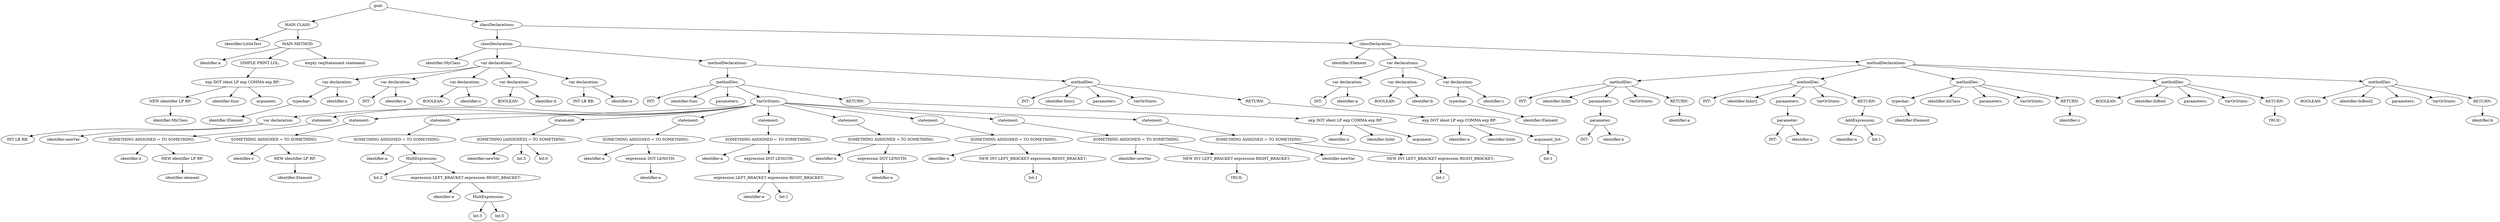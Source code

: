 digraph {
n0 [label="goal:"];
n1 [label="MAIN CLASS:"];
n2 [label="identifier:LittleTest"];
n1 -> n2
n3 [label="MAIN METHOD:"];
n4 [label="identifier:a"];
n3 -> n4
n5 [label="SIMPLE PRINT LOL:"];
n6 [label="exp DOT ident LP exp COMMA exp RP:"];
n7 [label="NEW identifier LP RP:"];
n8 [label="identifier:MyClass"];
n7 -> n8
n6 -> n7
n9 [label="identifier:func"];
n6 -> n9
n10 [label="argument:"];
n6 -> n10
n5 -> n6
n3 -> n5
n11 [label="empty reqStatement statement:"];
n3 -> n11
n1 -> n3
n0 -> n1
n12 [label="classDeclarations:"];
n13 [label="classDeclaration:"];
n14 [label="identifier:MyClass"];
n13 -> n14
n15 [label="var declarations:"];
n16 [label="var declaration:"];
n17 [label="typechar:"];
n18 [label="identifier:Element"];
n17 -> n18
n16 -> n17
n19 [label="identifier:x"];
n16 -> n19
n15 -> n16
n20 [label="var declaration:"];
n21 [label="INT:"];
n20 -> n21
n22 [label="identifier:a"];
n20 -> n22
n15 -> n20
n23 [label="var declaration:"];
n24 [label="BOOLEAN:"];
n23 -> n24
n25 [label="identifier:c"];
n23 -> n25
n15 -> n23
n26 [label="var declaration:"];
n27 [label="BOOLEAN:"];
n26 -> n27
n28 [label="identifier:d"];
n26 -> n28
n15 -> n26
n29 [label="var declaration:"];
n30 [label="INT LB RB:"];
n29 -> n30
n31 [label="identifier:e"];
n29 -> n31
n15 -> n29
n13 -> n15
n32 [label="methodDeclarations:"];
n33 [label="methodDec:"];
n34 [label="INT:"];
n33 -> n34
n35 [label="identifier:func"];
n33 -> n35
n36 [label="parameters:"];
n33 -> n36
n37 [label="VarOrStmts:"];
n38 [label="var declaration:"];
n39 [label="INT LB RB:"];
n38 -> n39
n40 [label="identifier:newVar"];
n38 -> n40
n37 -> n38
n41 [label="statement:"];
n42 [label="SOMETHING ASSIGNED = TO SOMETHING:"];
n43 [label="identifier:x"];
n42 -> n43
n44 [label="NEW identifier LP RP:"];
n45 [label="identifier:element"];
n44 -> n45
n42 -> n44
n41 -> n42
n37 -> n41
n46 [label="statement:"];
n47 [label="SOMETHING ASSIGNED = TO SOMETHING:"];
n48 [label="identifier:c"];
n47 -> n48
n49 [label="NEW identifier LP RP:"];
n50 [label="identifier:Element"];
n49 -> n50
n47 -> n49
n46 -> n47
n37 -> n46
n51 [label="statement:"];
n52 [label="SOMETHING ASSIGNED = TO SOMETHING:"];
n53 [label="identifier:a"];
n52 -> n53
n54 [label="MultExpression:"];
n55 [label="Int:2"];
n54 -> n55
n56 [label="expression LEFT_BRACKET expression RIGHT_BRACKET:"];
n57 [label="identifier:e"];
n56 -> n57
n58 [label="MultExpression:"];
n59 [label="Int:3"];
n58 -> n59
n60 [label="Int:5"];
n58 -> n60
n56 -> n58
n54 -> n56
n52 -> n54
n51 -> n52
n37 -> n51
n61 [label="statement:"];
n62 [label="SOMETHING [ASSIGNED] = TO SOMETHING:"];
n63 [label="identifier:newVar"];
n62 -> n63
n64 [label="Int:3"];
n62 -> n64
n65 [label="Int:0"];
n62 -> n65
n61 -> n62
n37 -> n61
n66 [label="statement:"];
n67 [label="SOMETHING ASSIGNED = TO SOMETHING:"];
n68 [label="identifier:a"];
n67 -> n68
n69 [label="expression DOT LENGTH:"];
n70 [label="identifier:e"];
n69 -> n70
n67 -> n69
n66 -> n67
n37 -> n66
n71 [label="statement:"];
n72 [label="SOMETHING ASSIGNED = TO SOMETHING:"];
n73 [label="identifier:a"];
n72 -> n73
n74 [label="expression DOT LENGTH:"];
n75 [label="expression LEFT_BRACKET expression RIGHT_BRACKET:"];
n76 [label="identifier:e"];
n75 -> n76
n77 [label="Int:1"];
n75 -> n77
n74 -> n75
n72 -> n74
n71 -> n72
n37 -> n71
n78 [label="statement:"];
n79 [label="SOMETHING ASSIGNED = TO SOMETHING:"];
n80 [label="identifier:x"];
n79 -> n80
n81 [label="expression DOT LENGTH:"];
n82 [label="identifier:e"];
n81 -> n82
n79 -> n81
n78 -> n79
n37 -> n78
n83 [label="statement:"];
n84 [label="SOMETHING ASSIGNED = TO SOMETHING:"];
n85 [label="identifier:x"];
n84 -> n85
n86 [label="NEW INT LEFT_BRACKET expression RIGHT_BRACKET:"];
n87 [label="Int:1"];
n86 -> n87
n84 -> n86
n83 -> n84
n37 -> n83
n88 [label="statement:"];
n89 [label="SOMETHING ASSIGNED = TO SOMETHING:"];
n90 [label="identifier:newVar"];
n89 -> n90
n91 [label="NEW INT LEFT_BRACKET expression RIGHT_BRACKET:"];
n92 [label="TRUE:"];
n91 -> n92
n89 -> n91
n88 -> n89
n37 -> n88
n93 [label="statement:"];
n94 [label="SOMETHING ASSIGNED = TO SOMETHING:"];
n95 [label="identifier:newVar"];
n94 -> n95
n96 [label="NEW INT LEFT_BRACKET expression RIGHT_BRACKET:"];
n97 [label="Int:1"];
n96 -> n97
n94 -> n96
n93 -> n94
n37 -> n93
n33 -> n37
n98 [label="RETURN:"];
n99 [label="exp DOT ident LP exp COMMA exp RP:"];
n100 [label="identifier:x"];
n99 -> n100
n101 [label="identifier:InInt"];
n99 -> n101
n102 [label="argument:"];
n99 -> n102
n98 -> n99
n33 -> n98
n32 -> n33
n103 [label="methodDec:"];
n104 [label="INT:"];
n103 -> n104
n105 [label="identifier:func2"];
n103 -> n105
n106 [label="parameters:"];
n103 -> n106
n107 [label="VarOrStmts:"];
n103 -> n107
n108 [label="RETURN:"];
n109 [label="exp DOT ident LP exp COMMA exp RP:"];
n110 [label="identifier:x"];
n109 -> n110
n111 [label="identifier:InInt"];
n109 -> n111
n112 [label="argument_list:"];
n113 [label="Int:1"];
n112 -> n113
n109 -> n112
n108 -> n109
n103 -> n108
n32 -> n103
n13 -> n32
n12 -> n13
n114 [label="classDeclaration:"];
n115 [label="identifier:Element"];
n114 -> n115
n116 [label="var declarations:"];
n117 [label="var declaration:"];
n118 [label="INT:"];
n117 -> n118
n119 [label="identifier:a"];
n117 -> n119
n116 -> n117
n120 [label="var declaration:"];
n121 [label="BOOLEAN:"];
n120 -> n121
n122 [label="identifier:b"];
n120 -> n122
n116 -> n120
n123 [label="var declaration:"];
n124 [label="typechar:"];
n125 [label="identifier:Element"];
n124 -> n125
n123 -> n124
n126 [label="identifier:c"];
n123 -> n126
n116 -> n123
n114 -> n116
n127 [label="methodDeclarations:"];
n128 [label="methodDec:"];
n129 [label="INT:"];
n128 -> n129
n130 [label="identifier:InInt"];
n128 -> n130
n131 [label="parameters:"];
n132 [label="parameter:"];
n133 [label="INT:"];
n132 -> n133
n134 [label="identifier:x"];
n132 -> n134
n131 -> n132
n128 -> n131
n135 [label="VarOrStmts:"];
n128 -> n135
n136 [label="RETURN:"];
n137 [label="identifier:a"];
n136 -> n137
n128 -> n136
n127 -> n128
n138 [label="methodDec:"];
n139 [label="INT:"];
n138 -> n139
n140 [label="identifier:InInt2"];
n138 -> n140
n141 [label="parameters:"];
n142 [label="parameter:"];
n143 [label="INT:"];
n142 -> n143
n144 [label="identifier:x"];
n142 -> n144
n141 -> n142
n138 -> n141
n145 [label="VarOrStmts:"];
n138 -> n145
n146 [label="RETURN:"];
n147 [label="AddExpression:"];
n148 [label="identifier:x"];
n147 -> n148
n149 [label="Int:1"];
n147 -> n149
n146 -> n147
n138 -> n146
n127 -> n138
n150 [label="methodDec:"];
n151 [label="typechar:"];
n152 [label="identifier:Element"];
n151 -> n152
n150 -> n151
n153 [label="identifier:InClass"];
n150 -> n153
n154 [label="parameters:"];
n150 -> n154
n155 [label="VarOrStmts:"];
n150 -> n155
n156 [label="RETURN:"];
n157 [label="identifier:c"];
n156 -> n157
n150 -> n156
n127 -> n150
n158 [label="methodDec:"];
n159 [label="BOOLEAN:"];
n158 -> n159
n160 [label="identifier:InBool"];
n158 -> n160
n161 [label="parameters:"];
n158 -> n161
n162 [label="VarOrStmts:"];
n158 -> n162
n163 [label="RETURN:"];
n164 [label="TRUE:"];
n163 -> n164
n158 -> n163
n127 -> n158
n165 [label="methodDec:"];
n166 [label="BOOLEAN:"];
n165 -> n166
n167 [label="identifier:InBool2"];
n165 -> n167
n168 [label="parameters:"];
n165 -> n168
n169 [label="VarOrStmts:"];
n165 -> n169
n170 [label="RETURN:"];
n171 [label="identifier:b"];
n170 -> n171
n165 -> n170
n127 -> n165
n114 -> n127
n12 -> n114
n0 -> n12
}

